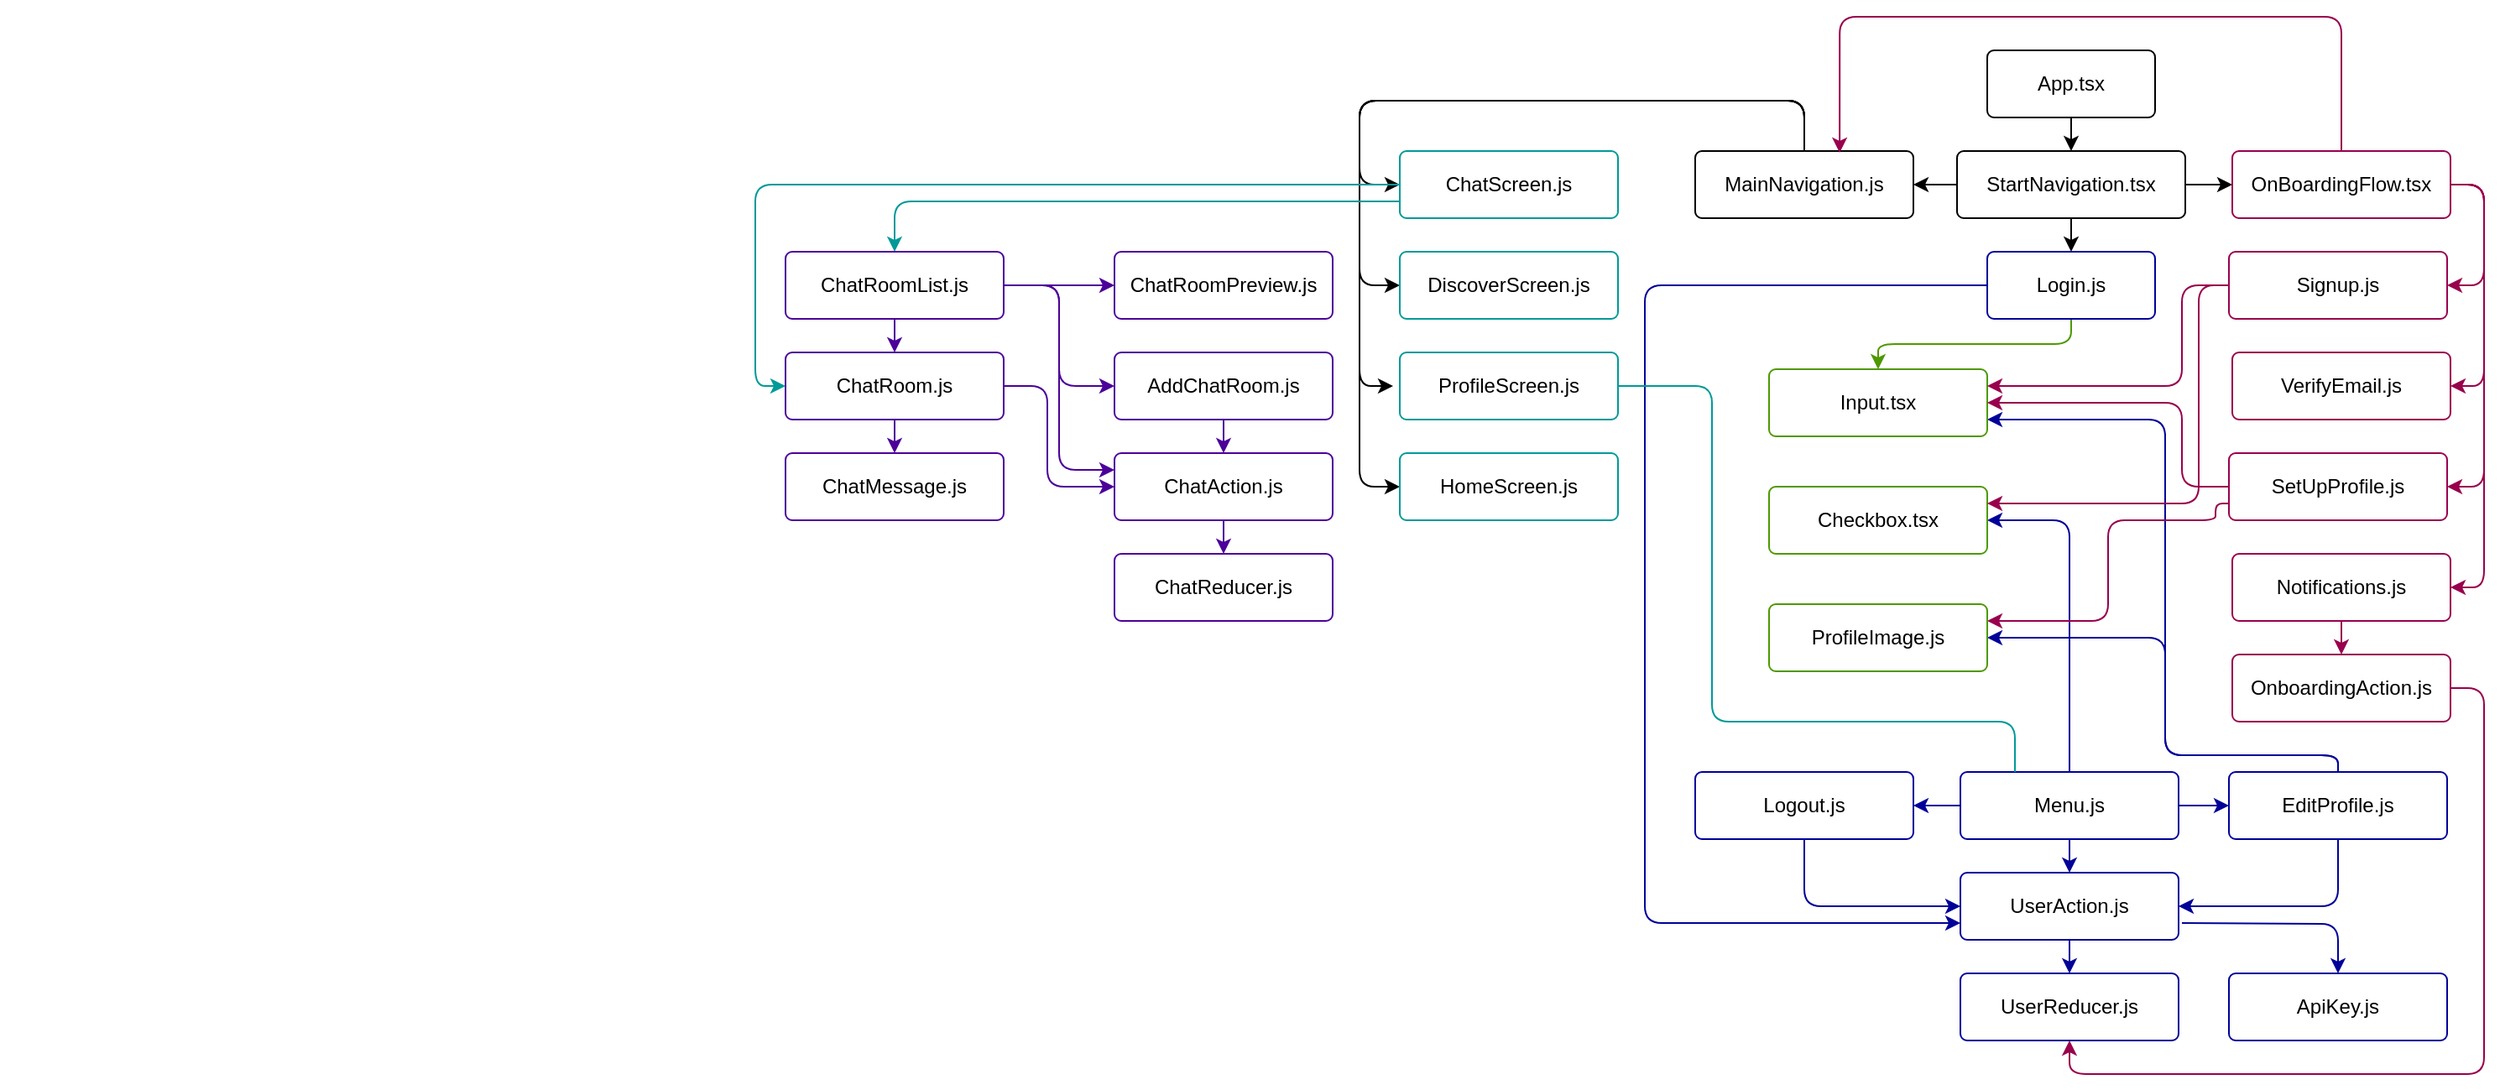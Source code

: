<mxfile>
    <diagram id="Y3m_-sPDTQ8ttiSqYRNX" name="Page-1">
        <mxGraphModel dx="1978" dy="777" grid="1" gridSize="10" guides="1" tooltips="1" connect="1" arrows="1" fold="1" page="1" pageScale="1" pageWidth="827" pageHeight="1169" math="0" shadow="0">
            <root>
                <mxCell id="0"/>
                <mxCell id="1" parent="0"/>
                <mxCell id="28" style="edgeStyle=elbowEdgeStyle;html=1;exitX=0.5;exitY=1;exitDx=0;exitDy=0;entryX=0.5;entryY=0;entryDx=0;entryDy=0;strokeColor=#000000;" parent="1" source="2" target="3" edge="1">
                    <mxGeometry relative="1" as="geometry"/>
                </mxCell>
                <mxCell id="2" value="App.tsx" style="rounded=1;arcSize=10;whiteSpace=wrap;html=1;align=center;strokeColor=#000000;" parent="1" vertex="1">
                    <mxGeometry x="364" y="40" width="100" height="40" as="geometry"/>
                </mxCell>
                <mxCell id="29" style="edgeStyle=elbowEdgeStyle;html=1;exitX=0.5;exitY=1;exitDx=0;exitDy=0;entryX=0.5;entryY=0;entryDx=0;entryDy=0;strokeColor=#000000;" parent="1" source="3" target="4" edge="1">
                    <mxGeometry relative="1" as="geometry"/>
                </mxCell>
                <mxCell id="30" style="edgeStyle=elbowEdgeStyle;html=1;exitX=1;exitY=0.5;exitDx=0;exitDy=0;entryX=0;entryY=0.5;entryDx=0;entryDy=0;strokeColor=#000000;" parent="1" source="3" target="6" edge="1">
                    <mxGeometry relative="1" as="geometry"/>
                </mxCell>
                <mxCell id="31" style="edgeStyle=elbowEdgeStyle;html=1;exitX=0;exitY=0.5;exitDx=0;exitDy=0;entryX=1;entryY=0.5;entryDx=0;entryDy=0;strokeColor=#000000;" parent="1" source="3" target="5" edge="1">
                    <mxGeometry relative="1" as="geometry"/>
                </mxCell>
                <mxCell id="3" value="StartNavigation.tsx" style="rounded=1;arcSize=10;whiteSpace=wrap;html=1;align=center;strokeColor=#000000;" parent="1" vertex="1">
                    <mxGeometry x="346" y="100" width="136" height="40" as="geometry"/>
                </mxCell>
                <mxCell id="60" style="edgeStyle=orthogonalEdgeStyle;html=1;exitX=0;exitY=0.5;exitDx=0;exitDy=0;entryX=0;entryY=0.75;entryDx=0;entryDy=0;strokeColor=#000099;" parent="1" source="4" target="49" edge="1">
                    <mxGeometry relative="1" as="geometry">
                        <Array as="points">
                            <mxPoint x="160" y="180"/>
                            <mxPoint x="160" y="560"/>
                        </Array>
                    </mxGeometry>
                </mxCell>
                <mxCell id="97" style="edgeStyle=orthogonalEdgeStyle;html=1;exitX=0.5;exitY=1;exitDx=0;exitDy=0;entryX=0.5;entryY=0;entryDx=0;entryDy=0;strokeColor=#4D9900;entryPerimeter=0;" parent="1" source="4" target="62" edge="1">
                    <mxGeometry relative="1" as="geometry"/>
                </mxCell>
                <mxCell id="4" value="Login.js" style="rounded=1;arcSize=10;whiteSpace=wrap;html=1;align=center;strokeColor=#000099;" parent="1" vertex="1">
                    <mxGeometry x="364" y="160" width="100" height="40" as="geometry"/>
                </mxCell>
                <mxCell id="40" style="edgeStyle=orthogonalEdgeStyle;html=1;exitX=0.5;exitY=0;exitDx=0;exitDy=0;entryX=0;entryY=0.5;entryDx=0;entryDy=0;strokeColor=#000000;" parent="1" source="5" target="8" edge="1">
                    <mxGeometry relative="1" as="geometry">
                        <Array as="points">
                            <mxPoint x="255" y="70"/>
                            <mxPoint x="-10" y="70"/>
                            <mxPoint x="-10" y="180"/>
                        </Array>
                    </mxGeometry>
                </mxCell>
                <mxCell id="41" style="edgeStyle=orthogonalEdgeStyle;html=1;exitX=0.5;exitY=0;exitDx=0;exitDy=0;strokeColor=#000000;" parent="1" source="5" edge="1">
                    <mxGeometry relative="1" as="geometry">
                        <mxPoint x="10" y="240" as="targetPoint"/>
                        <Array as="points">
                            <mxPoint x="255" y="70"/>
                            <mxPoint x="-10" y="70"/>
                            <mxPoint x="-10" y="240"/>
                        </Array>
                    </mxGeometry>
                </mxCell>
                <mxCell id="43" style="edgeStyle=orthogonalEdgeStyle;html=1;entryX=0;entryY=0.5;entryDx=0;entryDy=0;exitX=0.5;exitY=0;exitDx=0;exitDy=0;strokeColor=#000000;" parent="1" source="5" target="7" edge="1">
                    <mxGeometry relative="1" as="geometry">
                        <mxPoint x="190" y="150" as="sourcePoint"/>
                        <Array as="points">
                            <mxPoint x="255" y="70"/>
                            <mxPoint x="-10" y="70"/>
                            <mxPoint x="-10" y="300"/>
                        </Array>
                    </mxGeometry>
                </mxCell>
                <mxCell id="44" style="edgeStyle=orthogonalEdgeStyle;html=1;exitX=0.5;exitY=0;exitDx=0;exitDy=0;entryX=0;entryY=0.5;entryDx=0;entryDy=0;strokeColor=#000000;" parent="1" source="5" target="10" edge="1">
                    <mxGeometry relative="1" as="geometry">
                        <mxPoint x="10" y="80" as="targetPoint"/>
                        <Array as="points">
                            <mxPoint x="255" y="70"/>
                            <mxPoint x="-10" y="70"/>
                            <mxPoint x="-10" y="120"/>
                        </Array>
                    </mxGeometry>
                </mxCell>
                <mxCell id="5" value="MainNavigation.js" style="rounded=1;arcSize=10;whiteSpace=wrap;html=1;align=center;strokeColor=#000000;" parent="1" vertex="1">
                    <mxGeometry x="190" y="100" width="130" height="40" as="geometry"/>
                </mxCell>
                <mxCell id="87" style="edgeStyle=orthogonalEdgeStyle;html=1;exitX=0.5;exitY=0;exitDx=0;exitDy=0;entryX=0.662;entryY=0.025;entryDx=0;entryDy=0;entryPerimeter=0;strokeColor=#99004D;" parent="1" source="6" target="5" edge="1">
                    <mxGeometry relative="1" as="geometry">
                        <Array as="points">
                            <mxPoint x="575" y="20"/>
                            <mxPoint x="276" y="20"/>
                        </Array>
                    </mxGeometry>
                </mxCell>
                <mxCell id="89" style="edgeStyle=orthogonalEdgeStyle;html=1;exitX=1;exitY=0.5;exitDx=0;exitDy=0;entryX=1;entryY=0.5;entryDx=0;entryDy=0;strokeColor=#99004D;" parent="1" source="6" target="65" edge="1">
                    <mxGeometry relative="1" as="geometry">
                        <Array as="points">
                            <mxPoint x="660" y="120"/>
                            <mxPoint x="660" y="180"/>
                        </Array>
                    </mxGeometry>
                </mxCell>
                <mxCell id="90" style="edgeStyle=orthogonalEdgeStyle;html=1;exitX=1;exitY=0.5;exitDx=0;exitDy=0;entryX=1;entryY=0.5;entryDx=0;entryDy=0;strokeColor=#99004D;" parent="1" source="6" target="66" edge="1">
                    <mxGeometry relative="1" as="geometry">
                        <Array as="points">
                            <mxPoint x="660" y="120"/>
                            <mxPoint x="660" y="240"/>
                        </Array>
                    </mxGeometry>
                </mxCell>
                <mxCell id="91" style="edgeStyle=orthogonalEdgeStyle;html=1;exitX=1;exitY=0.5;exitDx=0;exitDy=0;entryX=1;entryY=0.5;entryDx=0;entryDy=0;strokeColor=#99004D;" parent="1" source="6" target="67" edge="1">
                    <mxGeometry relative="1" as="geometry">
                        <Array as="points">
                            <mxPoint x="660" y="120"/>
                            <mxPoint x="660" y="300"/>
                        </Array>
                    </mxGeometry>
                </mxCell>
                <mxCell id="92" style="edgeStyle=orthogonalEdgeStyle;html=1;exitX=1;exitY=0.5;exitDx=0;exitDy=0;entryX=1;entryY=0.5;entryDx=0;entryDy=0;strokeColor=#99004D;" parent="1" source="6" target="68" edge="1">
                    <mxGeometry relative="1" as="geometry">
                        <Array as="points">
                            <mxPoint x="660" y="120"/>
                            <mxPoint x="660" y="360"/>
                        </Array>
                    </mxGeometry>
                </mxCell>
                <mxCell id="6" value="OnBoardingFlow.tsx" style="rounded=1;arcSize=10;whiteSpace=wrap;html=1;align=center;strokeColor=#99004D;" parent="1" vertex="1">
                    <mxGeometry x="510" y="100" width="130" height="40" as="geometry"/>
                </mxCell>
                <mxCell id="7" value="HomeScreen.js" style="rounded=1;arcSize=10;whiteSpace=wrap;html=1;align=center;strokeColor=#009999;" parent="1" vertex="1">
                    <mxGeometry x="14" y="280" width="130" height="40" as="geometry"/>
                </mxCell>
                <mxCell id="8" value="DiscoverScreen.js" style="rounded=1;arcSize=10;whiteSpace=wrap;html=1;align=center;strokeColor=#009999;" parent="1" vertex="1">
                    <mxGeometry x="14" y="160" width="130" height="40" as="geometry"/>
                </mxCell>
                <mxCell id="9" value="ProfileScreen.js" style="rounded=1;arcSize=10;whiteSpace=wrap;html=1;align=center;strokeColor=#009999;" parent="1" vertex="1">
                    <mxGeometry x="14" y="220" width="130" height="40" as="geometry"/>
                </mxCell>
                <mxCell id="47" style="edgeStyle=orthogonalEdgeStyle;html=1;entryX=0.5;entryY=0;entryDx=0;entryDy=0;exitX=0;exitY=0.75;exitDx=0;exitDy=0;strokeColor=#009999;" parent="1" source="10" target="11" edge="1">
                    <mxGeometry relative="1" as="geometry">
                        <mxPoint x="-510" y="40" as="sourcePoint"/>
                        <Array as="points">
                            <mxPoint x="-287" y="130"/>
                        </Array>
                    </mxGeometry>
                </mxCell>
                <mxCell id="10" value="ChatScreen.js" style="rounded=1;arcSize=10;whiteSpace=wrap;html=1;align=center;strokeColor=#009999;" parent="1" vertex="1">
                    <mxGeometry x="14" y="100" width="130" height="40" as="geometry"/>
                </mxCell>
                <mxCell id="17" style="edgeStyle=none;html=1;exitX=0.5;exitY=1;exitDx=0;exitDy=0;entryX=0.5;entryY=0;entryDx=0;entryDy=0;strokeColor=#4C0099;" parent="1" source="11" target="13" edge="1">
                    <mxGeometry relative="1" as="geometry"/>
                </mxCell>
                <mxCell id="19" style="edgeStyle=none;html=1;exitX=1;exitY=0.5;exitDx=0;exitDy=0;entryX=0;entryY=0.5;entryDx=0;entryDy=0;strokeColor=#4C0099;" parent="1" source="11" target="14" edge="1">
                    <mxGeometry relative="1" as="geometry"/>
                </mxCell>
                <mxCell id="21" style="edgeStyle=elbowEdgeStyle;html=1;exitX=1;exitY=0.5;exitDx=0;exitDy=0;strokeColor=#4C0099;" parent="1" source="11" target="15" edge="1">
                    <mxGeometry relative="1" as="geometry"/>
                </mxCell>
                <mxCell id="26" style="edgeStyle=elbowEdgeStyle;html=1;exitX=1;exitY=0.5;exitDx=0;exitDy=0;entryX=0;entryY=0.25;entryDx=0;entryDy=0;strokeColor=#4C0099;" parent="1" source="11" target="22" edge="1">
                    <mxGeometry relative="1" as="geometry"/>
                </mxCell>
                <mxCell id="11" value="ChatRoomList.js" style="rounded=1;arcSize=10;whiteSpace=wrap;html=1;align=center;strokeColor=#4C0099;" parent="1" vertex="1">
                    <mxGeometry x="-352" y="160" width="130" height="40" as="geometry"/>
                </mxCell>
                <mxCell id="53" style="edgeStyle=orthogonalEdgeStyle;html=1;exitX=0;exitY=0.5;exitDx=0;exitDy=0;entryX=1;entryY=0.5;entryDx=0;entryDy=0;strokeColor=#000099;" parent="1" source="12" target="48" edge="1">
                    <mxGeometry relative="1" as="geometry"/>
                </mxCell>
                <mxCell id="54" style="edgeStyle=orthogonalEdgeStyle;html=1;exitX=1;exitY=0.5;exitDx=0;exitDy=0;entryX=0;entryY=0.5;entryDx=0;entryDy=0;strokeColor=#000099;" parent="1" source="12" target="51" edge="1">
                    <mxGeometry relative="1" as="geometry"/>
                </mxCell>
                <mxCell id="55" style="edgeStyle=orthogonalEdgeStyle;html=1;exitX=0.5;exitY=1;exitDx=0;exitDy=0;entryX=0.5;entryY=0;entryDx=0;entryDy=0;strokeColor=#000099;" parent="1" source="12" target="49" edge="1">
                    <mxGeometry relative="1" as="geometry"/>
                </mxCell>
                <mxCell id="101" style="edgeStyle=orthogonalEdgeStyle;html=1;exitX=0.5;exitY=0;exitDx=0;exitDy=0;entryX=1;entryY=0.5;entryDx=0;entryDy=0;strokeColor=#000099;" parent="1" source="12" target="63" edge="1">
                    <mxGeometry relative="1" as="geometry"/>
                </mxCell>
                <mxCell id="12" value="Menu.js" style="rounded=1;arcSize=10;whiteSpace=wrap;html=1;align=center;strokeColor=#000099;" parent="1" vertex="1">
                    <mxGeometry x="348" y="470" width="130" height="40" as="geometry"/>
                </mxCell>
                <mxCell id="18" style="edgeStyle=none;html=1;exitX=0.5;exitY=1;exitDx=0;exitDy=0;entryX=0.5;entryY=0;entryDx=0;entryDy=0;strokeColor=#4C0099;" parent="1" source="13" target="16" edge="1">
                    <mxGeometry relative="1" as="geometry"/>
                </mxCell>
                <mxCell id="27" style="edgeStyle=elbowEdgeStyle;html=1;exitX=1;exitY=0.5;exitDx=0;exitDy=0;entryX=0;entryY=0.5;entryDx=0;entryDy=0;strokeColor=#4C0099;" parent="1" source="13" target="22" edge="1">
                    <mxGeometry relative="1" as="geometry">
                        <Array as="points">
                            <mxPoint x="-196" y="270"/>
                        </Array>
                    </mxGeometry>
                </mxCell>
                <mxCell id="13" value="ChatRoom.js" style="rounded=1;arcSize=10;whiteSpace=wrap;html=1;align=center;strokeColor=#4C0099;" parent="1" vertex="1">
                    <mxGeometry x="-352" y="220" width="130" height="40" as="geometry"/>
                </mxCell>
                <mxCell id="14" value="ChatRoomPreview.js" style="rounded=1;arcSize=10;whiteSpace=wrap;html=1;align=center;strokeColor=#4C0099;" parent="1" vertex="1">
                    <mxGeometry x="-156" y="160" width="130" height="40" as="geometry"/>
                </mxCell>
                <mxCell id="24" style="edgeStyle=elbowEdgeStyle;html=1;exitX=0.5;exitY=1;exitDx=0;exitDy=0;entryX=0.5;entryY=0;entryDx=0;entryDy=0;strokeColor=#4C0099;" parent="1" source="15" target="22" edge="1">
                    <mxGeometry relative="1" as="geometry"/>
                </mxCell>
                <mxCell id="15" value="AddChatRoom.js" style="rounded=1;arcSize=10;whiteSpace=wrap;html=1;align=center;strokeColor=#4C0099;" parent="1" vertex="1">
                    <mxGeometry x="-156" y="220" width="130" height="40" as="geometry"/>
                </mxCell>
                <mxCell id="16" value="ChatMessage.js" style="rounded=1;arcSize=10;whiteSpace=wrap;html=1;align=center;strokeColor=#4C0099;" parent="1" vertex="1">
                    <mxGeometry x="-352" y="280" width="130" height="40" as="geometry"/>
                </mxCell>
                <mxCell id="25" style="edgeStyle=elbowEdgeStyle;html=1;exitX=0.5;exitY=1;exitDx=0;exitDy=0;entryX=0.5;entryY=0;entryDx=0;entryDy=0;strokeColor=#4C0099;" parent="1" source="22" target="23" edge="1">
                    <mxGeometry relative="1" as="geometry"/>
                </mxCell>
                <mxCell id="22" value="ChatAction.js" style="rounded=1;arcSize=10;whiteSpace=wrap;html=1;align=center;strokeColor=#4C0099;" parent="1" vertex="1">
                    <mxGeometry x="-156" y="280" width="130" height="40" as="geometry"/>
                </mxCell>
                <mxCell id="23" value="ChatReducer.js" style="rounded=1;arcSize=10;whiteSpace=wrap;html=1;align=center;strokeColor=#4C0099;" parent="1" vertex="1">
                    <mxGeometry x="-156" y="340" width="130" height="40" as="geometry"/>
                </mxCell>
                <mxCell id="56" style="edgeStyle=orthogonalEdgeStyle;html=1;exitX=0.5;exitY=1;exitDx=0;exitDy=0;entryX=0;entryY=0.5;entryDx=0;entryDy=0;strokeColor=#000099;" parent="1" source="48" target="49" edge="1">
                    <mxGeometry relative="1" as="geometry"/>
                </mxCell>
                <mxCell id="48" value="Logout.js" style="rounded=1;arcSize=10;whiteSpace=wrap;html=1;align=center;strokeColor=#000099;" parent="1" vertex="1">
                    <mxGeometry x="190" y="470" width="130" height="40" as="geometry"/>
                </mxCell>
                <mxCell id="58" style="edgeStyle=orthogonalEdgeStyle;html=1;exitX=0.5;exitY=1;exitDx=0;exitDy=0;entryX=0.5;entryY=0;entryDx=0;entryDy=0;strokeColor=#000099;" parent="1" source="49" target="50" edge="1">
                    <mxGeometry relative="1" as="geometry"/>
                </mxCell>
                <mxCell id="61" style="edgeStyle=orthogonalEdgeStyle;html=1;entryX=0.5;entryY=0;entryDx=0;entryDy=0;strokeColor=#000099;" parent="1" target="52" edge="1">
                    <mxGeometry relative="1" as="geometry">
                        <mxPoint x="480" y="560" as="sourcePoint"/>
                    </mxGeometry>
                </mxCell>
                <mxCell id="49" value="UserAction.js" style="rounded=1;arcSize=10;whiteSpace=wrap;html=1;align=center;strokeColor=#000099;" parent="1" vertex="1">
                    <mxGeometry x="348" y="530" width="130" height="40" as="geometry"/>
                </mxCell>
                <mxCell id="50" value="UserReducer.js" style="rounded=1;arcSize=10;whiteSpace=wrap;html=1;align=center;strokeColor=#000099;" parent="1" vertex="1">
                    <mxGeometry x="348" y="590" width="130" height="40" as="geometry"/>
                </mxCell>
                <mxCell id="57" style="edgeStyle=orthogonalEdgeStyle;html=1;exitX=0.5;exitY=1;exitDx=0;exitDy=0;entryX=1;entryY=0.5;entryDx=0;entryDy=0;strokeColor=#000099;" parent="1" source="51" target="49" edge="1">
                    <mxGeometry relative="1" as="geometry"/>
                </mxCell>
                <mxCell id="98" style="edgeStyle=orthogonalEdgeStyle;html=1;exitX=0.5;exitY=0;exitDx=0;exitDy=0;strokeColor=#000099;" parent="1" source="51" edge="1">
                    <mxGeometry relative="1" as="geometry">
                        <mxPoint x="364" y="260" as="targetPoint"/>
                        <Array as="points">
                            <mxPoint x="573" y="460"/>
                            <mxPoint x="470" y="460"/>
                            <mxPoint x="470" y="260"/>
                        </Array>
                    </mxGeometry>
                </mxCell>
                <mxCell id="100" style="edgeStyle=orthogonalEdgeStyle;html=1;exitX=0.5;exitY=0;exitDx=0;exitDy=0;entryX=1;entryY=0.5;entryDx=0;entryDy=0;strokeColor=#000099;" parent="1" source="51" target="64" edge="1">
                    <mxGeometry relative="1" as="geometry">
                        <Array as="points">
                            <mxPoint x="573" y="460"/>
                            <mxPoint x="470" y="460"/>
                            <mxPoint x="470" y="390"/>
                        </Array>
                    </mxGeometry>
                </mxCell>
                <mxCell id="51" value="EditProfile.js" style="rounded=1;arcSize=10;whiteSpace=wrap;html=1;align=center;strokeColor=#000099;" parent="1" vertex="1">
                    <mxGeometry x="508" y="470" width="130" height="40" as="geometry"/>
                </mxCell>
                <mxCell id="52" value="ApiKey.js" style="rounded=1;arcSize=10;whiteSpace=wrap;html=1;align=center;strokeColor=#000099;" parent="1" vertex="1">
                    <mxGeometry x="508" y="590" width="130" height="40" as="geometry"/>
                </mxCell>
                <mxCell id="62" value="Input.tsx" style="rounded=1;arcSize=10;whiteSpace=wrap;html=1;align=center;strokeColor=#4D9900;" parent="1" vertex="1">
                    <mxGeometry x="234" y="230" width="130" height="40" as="geometry"/>
                </mxCell>
                <mxCell id="63" value="Checkbox.tsx" style="rounded=1;arcSize=10;whiteSpace=wrap;html=1;align=center;strokeColor=#4D9900;" parent="1" vertex="1">
                    <mxGeometry x="234" y="300" width="130" height="40" as="geometry"/>
                </mxCell>
                <mxCell id="95" style="edgeStyle=orthogonalEdgeStyle;html=1;exitX=0;exitY=0.5;exitDx=0;exitDy=0;strokeColor=#99004D;" parent="1" source="65" edge="1">
                    <mxGeometry relative="1" as="geometry">
                        <mxPoint x="364" y="240" as="targetPoint"/>
                        <Array as="points">
                            <mxPoint x="480" y="180"/>
                            <mxPoint x="480" y="240"/>
                            <mxPoint x="364" y="240"/>
                        </Array>
                    </mxGeometry>
                </mxCell>
                <mxCell id="102" style="edgeStyle=orthogonalEdgeStyle;html=1;exitX=0;exitY=0.5;exitDx=0;exitDy=0;strokeColor=#99004D;" parent="1" source="65" edge="1">
                    <mxGeometry relative="1" as="geometry">
                        <mxPoint x="364" y="310" as="targetPoint"/>
                        <Array as="points">
                            <mxPoint x="490" y="180"/>
                            <mxPoint x="490" y="310"/>
                        </Array>
                    </mxGeometry>
                </mxCell>
                <mxCell id="65" value="Signup.js" style="rounded=1;arcSize=10;whiteSpace=wrap;html=1;align=center;strokeColor=#99004D;" parent="1" vertex="1">
                    <mxGeometry x="508" y="160" width="130" height="40" as="geometry"/>
                </mxCell>
                <mxCell id="66" value="VerifyEmail.js" style="rounded=1;arcSize=10;whiteSpace=wrap;html=1;align=center;strokeColor=#99004D;" parent="1" vertex="1">
                    <mxGeometry x="510" y="220" width="130" height="40" as="geometry"/>
                </mxCell>
                <mxCell id="96" style="edgeStyle=orthogonalEdgeStyle;html=1;exitX=0;exitY=0.5;exitDx=0;exitDy=0;strokeColor=#99004D;" parent="1" source="67" edge="1">
                    <mxGeometry relative="1" as="geometry">
                        <mxPoint x="364" y="250" as="targetPoint"/>
                        <Array as="points">
                            <mxPoint x="480" y="300"/>
                            <mxPoint x="480" y="250"/>
                        </Array>
                    </mxGeometry>
                </mxCell>
                <mxCell id="103" style="edgeStyle=orthogonalEdgeStyle;html=1;exitX=0;exitY=0.75;exitDx=0;exitDy=0;entryX=1;entryY=0.25;entryDx=0;entryDy=0;strokeColor=#99004D;" parent="1" source="67" target="64" edge="1">
                    <mxGeometry relative="1" as="geometry">
                        <Array as="points">
                            <mxPoint x="500" y="310"/>
                            <mxPoint x="500" y="320"/>
                            <mxPoint x="436" y="320"/>
                            <mxPoint x="436" y="380"/>
                        </Array>
                    </mxGeometry>
                </mxCell>
                <mxCell id="67" value="SetUpProfile.js" style="rounded=1;arcSize=10;whiteSpace=wrap;html=1;align=center;strokeColor=#99004D;" parent="1" vertex="1">
                    <mxGeometry x="508" y="280" width="130" height="40" as="geometry"/>
                </mxCell>
                <mxCell id="93" style="edgeStyle=orthogonalEdgeStyle;html=1;exitX=0.5;exitY=1;exitDx=0;exitDy=0;entryX=0.5;entryY=0;entryDx=0;entryDy=0;strokeColor=#99004D;" parent="1" source="68" target="69" edge="1">
                    <mxGeometry relative="1" as="geometry"/>
                </mxCell>
                <mxCell id="68" value="Notifications.js" style="rounded=1;arcSize=10;whiteSpace=wrap;html=1;align=center;strokeColor=#99004D;" parent="1" vertex="1">
                    <mxGeometry x="510" y="340" width="130" height="40" as="geometry"/>
                </mxCell>
                <mxCell id="94" style="edgeStyle=orthogonalEdgeStyle;html=1;exitX=1;exitY=0.5;exitDx=0;exitDy=0;entryX=0.5;entryY=1;entryDx=0;entryDy=0;strokeColor=#99004D;" parent="1" source="69" target="50" edge="1">
                    <mxGeometry relative="1" as="geometry">
                        <Array as="points">
                            <mxPoint x="660" y="420"/>
                            <mxPoint x="660" y="650"/>
                            <mxPoint x="413" y="650"/>
                        </Array>
                    </mxGeometry>
                </mxCell>
                <mxCell id="69" value="OnboardingAction.js" style="rounded=1;arcSize=10;whiteSpace=wrap;html=1;align=center;strokeColor=#99004D;" parent="1" vertex="1">
                    <mxGeometry x="510" y="400" width="130" height="40" as="geometry"/>
                </mxCell>
                <mxCell id="64" value="ProfileImage.js" style="rounded=1;arcSize=10;whiteSpace=wrap;html=1;align=center;strokeColor=#4D9900;" parent="1" vertex="1">
                    <mxGeometry x="234" y="370" width="130" height="40" as="geometry"/>
                </mxCell>
                <mxCell id="88" value="" style="edgeStyle=orthogonalEdgeStyle;html=1;entryX=0.25;entryY=0;entryDx=0;entryDy=0;exitX=1;exitY=0.5;exitDx=0;exitDy=0;strokeColor=#009999;endArrow=none;" parent="1" source="9" target="12" edge="1">
                    <mxGeometry relative="1" as="geometry">
                        <mxPoint x="144" y="230" as="sourcePoint"/>
                        <mxPoint x="413" y="520" as="targetPoint"/>
                        <Array as="points">
                            <mxPoint x="200" y="240"/>
                            <mxPoint x="200" y="440"/>
                            <mxPoint x="381" y="440"/>
                        </Array>
                    </mxGeometry>
                </mxCell>
                <mxCell id="104" style="edgeStyle=orthogonalEdgeStyle;html=1;entryX=0;entryY=0.5;entryDx=0;entryDy=0;exitX=0;exitY=0.75;exitDx=0;exitDy=0;strokeColor=#009999;" parent="1" target="13" edge="1">
                    <mxGeometry relative="1" as="geometry">
                        <mxPoint x="14" y="120" as="sourcePoint"/>
                        <Array as="points">
                            <mxPoint x="-370" y="120"/>
                            <mxPoint x="-370" y="240"/>
                        </Array>
                        <mxPoint x="-287" y="150" as="targetPoint"/>
                    </mxGeometry>
                </mxCell>
                <mxCell id="105" value="&lt;meta charset=&quot;utf-8&quot;&gt;&lt;b style=&quot;font-weight: normal&quot; id=&quot;docs-internal-guid-299c6fbf-7fff-c733-45ea-a260ba37079a&quot;&gt;&lt;span&gt;&amp;nbsp;&lt;/span&gt;&lt;/b&gt;" style="text;whiteSpace=wrap;html=1;" vertex="1" parent="1">
                    <mxGeometry x="-820" y="10" width="30" height="30" as="geometry"/>
                </mxCell>
            </root>
        </mxGraphModel>
    </diagram>
</mxfile>